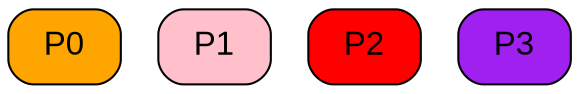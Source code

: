 digraph {
          charset="utf-8"
        	rankdir=TB;
        
        	node[fontsize=16, fontname=Arial, shape=box, style="filled,rounded"];
        	edge[minlen=1.5, fontname=Times, penwidth=1.5, tailtooltip="", headtooltip=""];

        	"P0" [shape="Mrecord", label="P0", tooltip="P0 (Nulliparous):
	Nulliparous animal (no previous farrowing)", fillcolor=orange, style="filled,rounded"] ;
	"P1" [shape="Mrecord", label="P1", tooltip="P1 (Parity 1):
	Animal with parity 1 (first farrowing)", fillcolor=pink, style="filled,rounded"] ;
	"P2" [shape="Mrecord", label="P2", tooltip="P2 (Parity 2):
	Animal with parity 2", fillcolor=red, style="filled,rounded"] ;
	"P3" [shape="Mrecord", label="P3", tooltip="P3 (Parity 3+):
	Animal with parity 3 and more", fillcolor=purple, style="filled,rounded"] ;
}